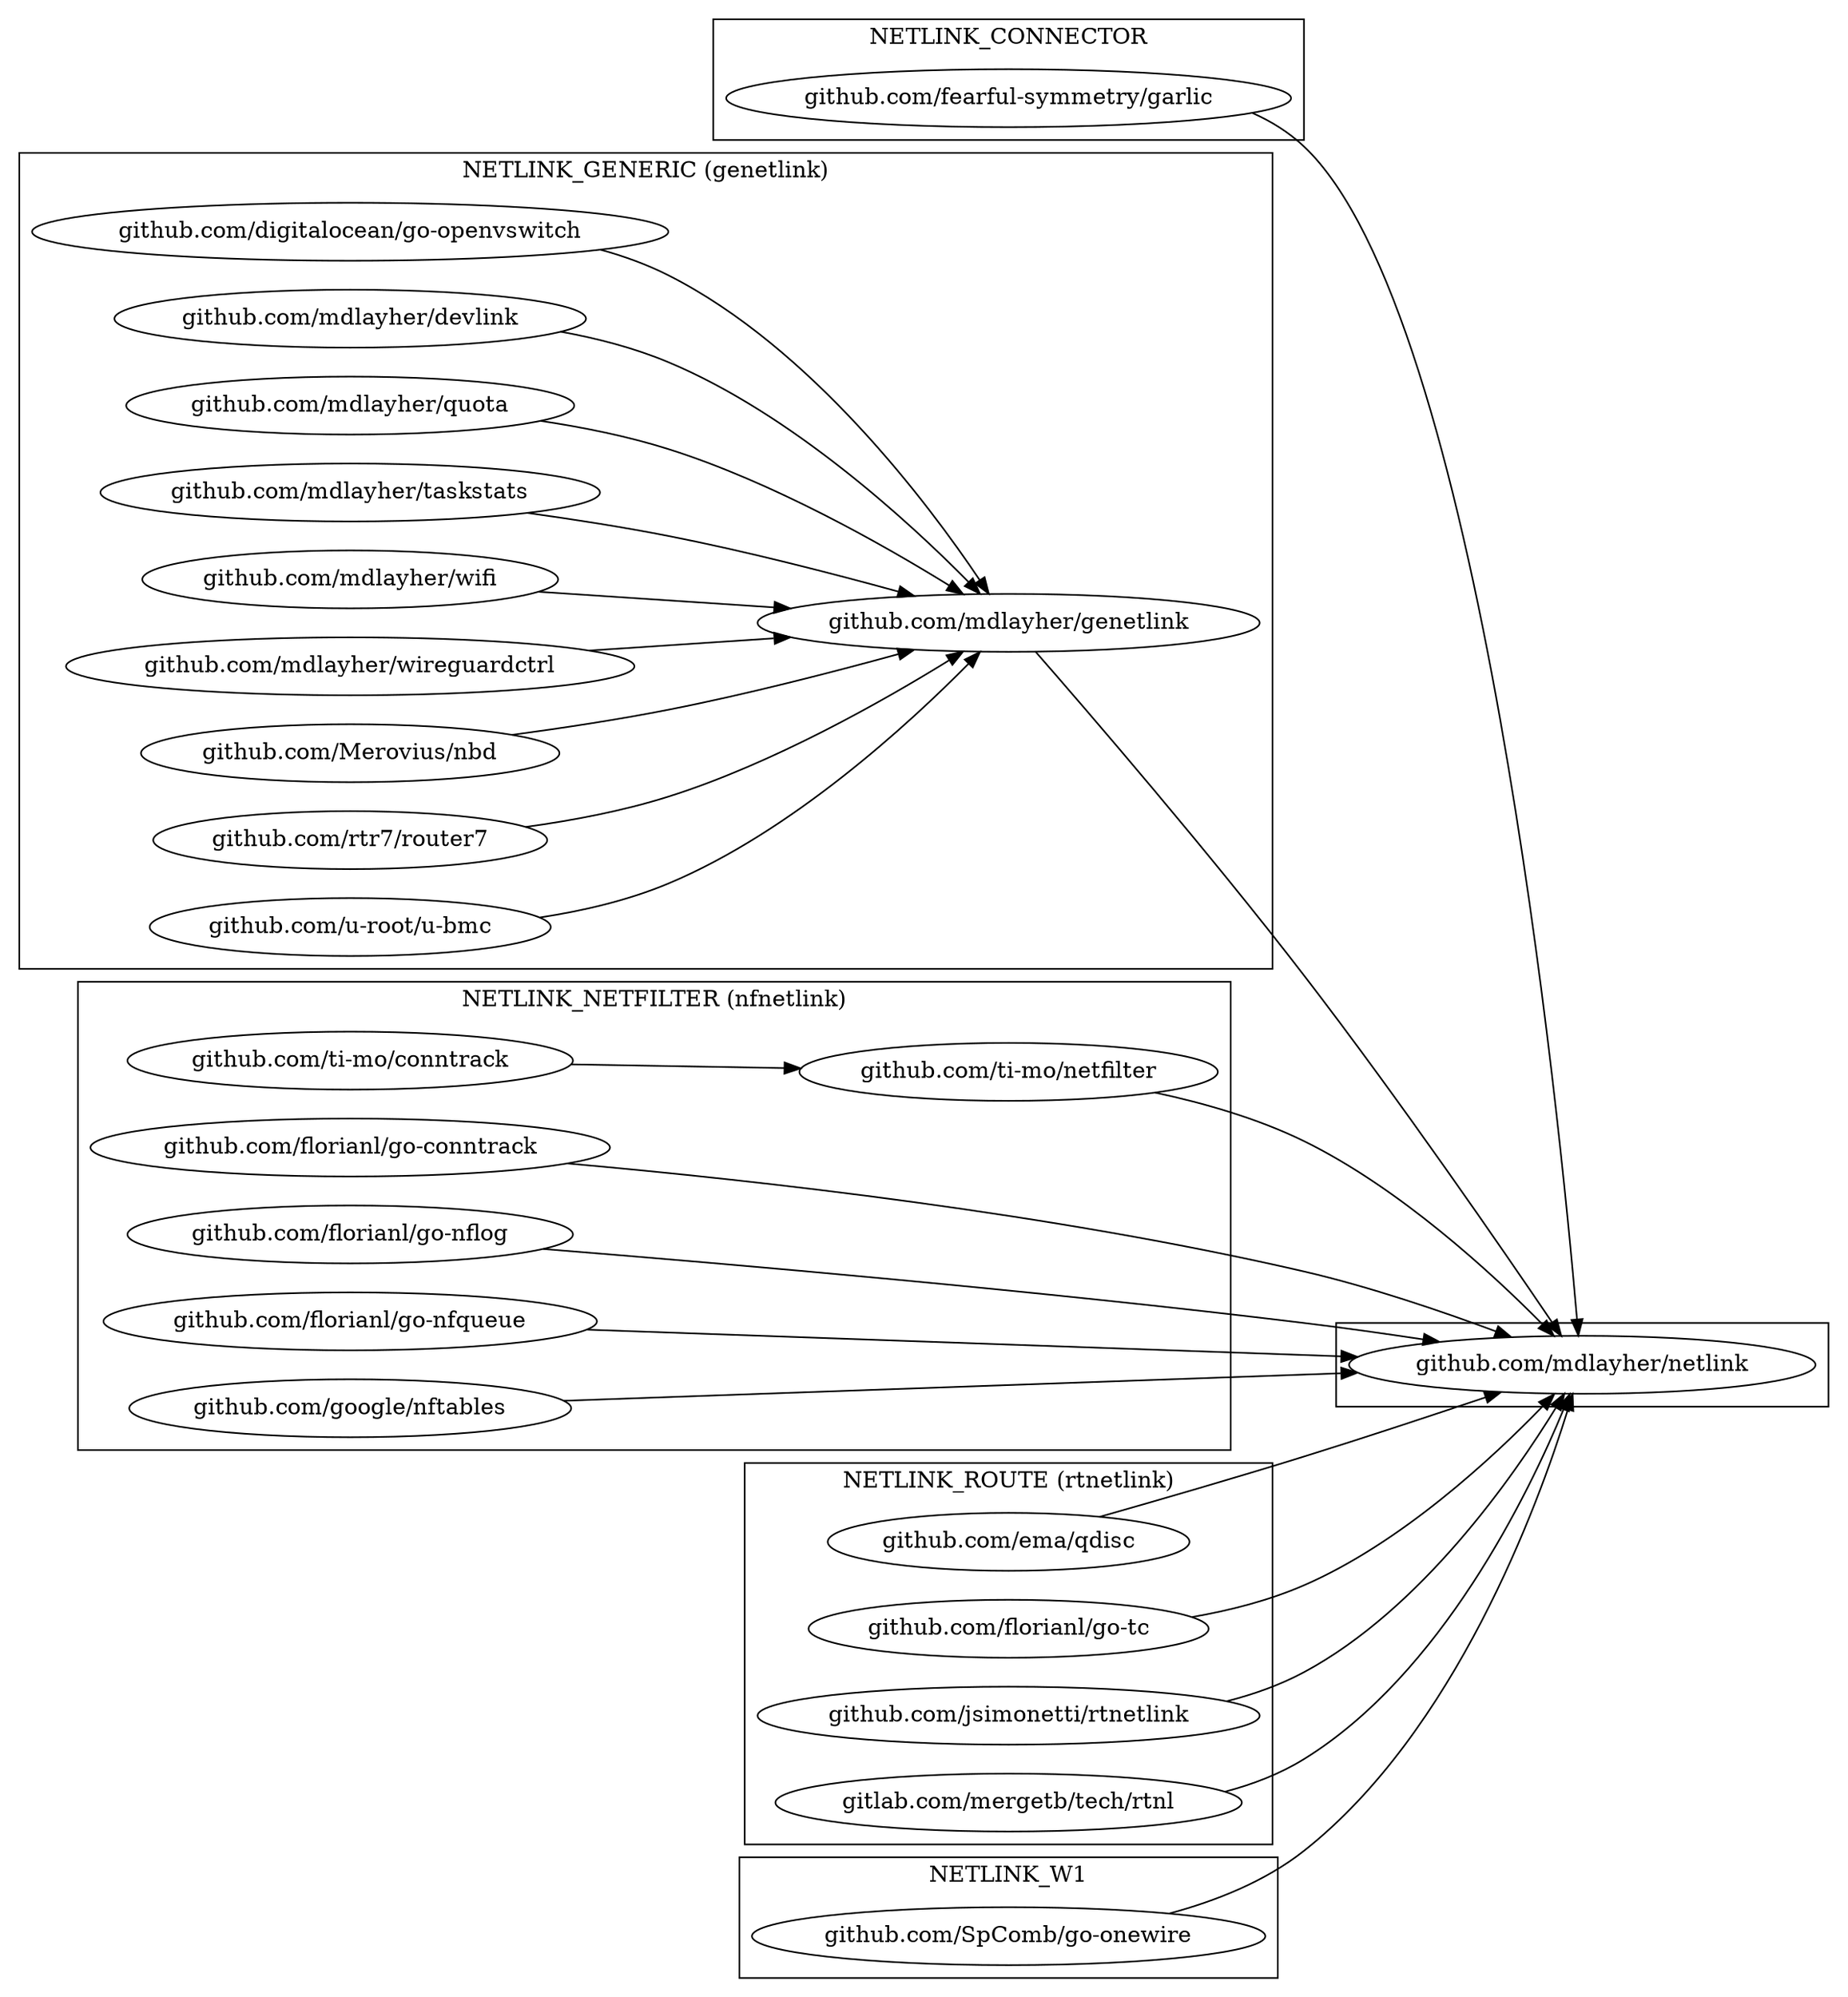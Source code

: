 digraph {
    rankdir = LR

    subgraph cluster_netlink {
        "github.com/mdlayher/netlink" [URL="https://github.com/mdlayher/netlink"]
    }

    subgraph cluster_connector {
        label = "NETLINK_CONNECTOR";

        {
            "github.com/fearful-symmetry/garlic" [URL="https://github.com/fearful-symmetry/garlic"]
        } -> "github.com/mdlayher/netlink"
    }

    subgraph cluster_generic {
        label = "NETLINK_GENERIC (genetlink)";
        "github.com/mdlayher/genetlink" [URL="https://github.com/mdlayher/genetlink"]
        "github.com/mdlayher/genetlink" -> "github.com/mdlayher/netlink"

        {   
            "github.com/digitalocean/go-openvswitch" [URL="https://github.com/digitalocean/go-openvswitch"]
            "github.com/mdlayher/devlink" [URL="https://github.com/mdlayher/devlink"]
            "github.com/mdlayher/quota" [URL="https://github.com/mdlayher/quota"]
            "github.com/mdlayher/taskstats" [URL="https://github.com/mdlayher/taskstats"]
            "github.com/mdlayher/wifi" [URL="https://github.com/mdlayher/wifi"]
            "github.com/mdlayher/wireguardctrl" [URL="https://github.com/mdlayher/wireguardctrl"]
            "github.com/Merovius/nbd" [URL="https://github.com/Merovius/nbd"]
            "github.com/rtr7/router7" [URL="https://github.com/rtr7/router7"]
            "github.com/u-root/u-bmc" [URL="https://github.com/u-root/u-bmc"]
        } -> "github.com/mdlayher/genetlink" 
    }

    subgraph cluster_netfilter {
        label = "NETLINK_NETFILTER (nfnetlink)";

        {
            "github.com/florianl/go-conntrack" [URL="https://github.com/florianl/go-conntrack"]
            "github.com/florianl/go-nflog" [URL="https://github.com/florianl/go-nflog"]
            "github.com/florianl/go-nfqueue" [URL="https://github.com/florianl/go-nfqueue"]
            "github.com/google/nftables" [URL="https://github.com/google/nftables"]
            "github.com/ti-mo/netfilter" [URL="https://github.com/ti-mo/netfilter"]
        } -> "github.com/mdlayher/netlink"

        {
            "github.com/ti-mo/conntrack"  [URL="https://github.com/ti-mo/conntrack"]
        } -> "github.com/ti-mo/netfilter"
    }

    subgraph cluster_route {
        label = "NETLINK_ROUTE (rtnetlink)";

        {
            "github.com/ema/qdisc" [URL="https://github.com/ema/qdisc"]
            "github.com/florianl/go-tc" [URL="https://github.com/florianl/go-tc"]
            "github.com/jsimonetti/rtnetlink" [URL="https://github.com/jsimonetti/rtnetlink"]
            "gitlab.com/mergetb/tech/rtnl" [URL="https://gitlab.com/mergetb/tech/rtnl"]
        } -> "github.com/mdlayher/netlink"
    }

    subgraph cluster_w1 {
        label = "NETLINK_W1";

        {
            "github.com/SpComb/go-onewire" [URL="https://github.com/SpComb/go-onewire"]
        } -> "github.com/mdlayher/netlink"
    }
}

